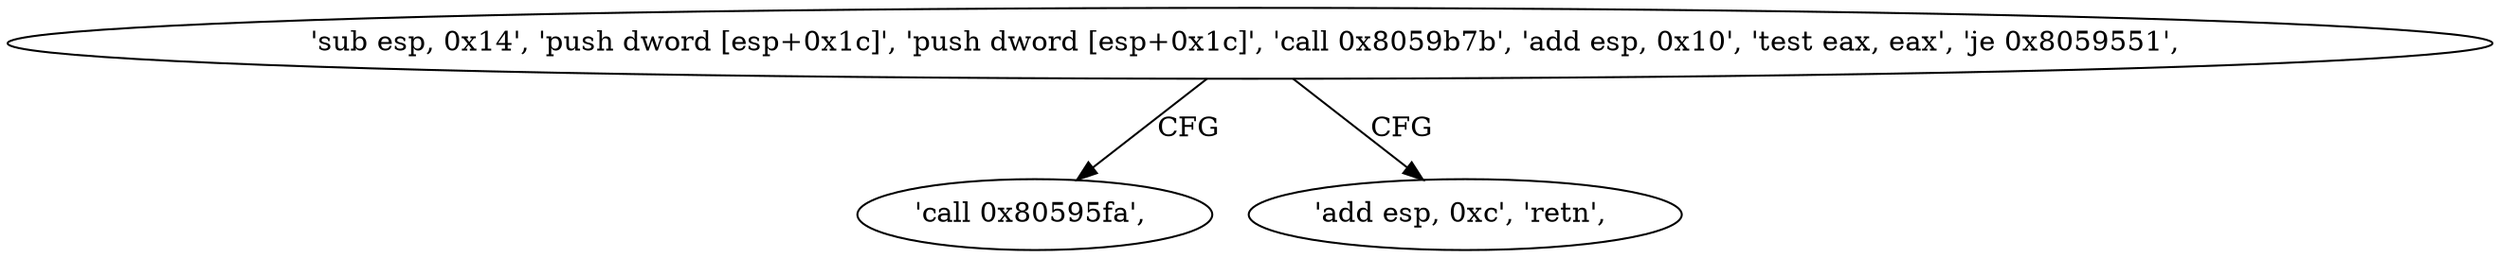 digraph "func" {
"134583606" [label = "'sub esp, 0x14', 'push dword [esp+0x1c]', 'push dword [esp+0x1c]', 'call 0x8059b7b', 'add esp, 0x10', 'test eax, eax', 'je 0x8059551', " ]
"134583633" [label = "'call 0x80595fa', " ]
"134583629" [label = "'add esp, 0xc', 'retn', " ]
"134583606" -> "134583633" [ label = "CFG" ]
"134583606" -> "134583629" [ label = "CFG" ]
}
